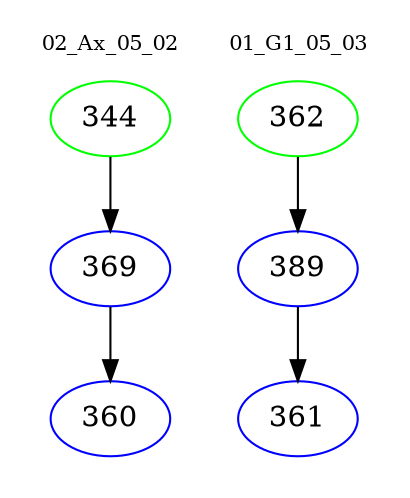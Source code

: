 digraph{
subgraph cluster_0 {
color = white
label = "02_Ax_05_02";
fontsize=10;
T0_344 [label="344", color="green"]
T0_344 -> T0_369 [color="black"]
T0_369 [label="369", color="blue"]
T0_369 -> T0_360 [color="black"]
T0_360 [label="360", color="blue"]
}
subgraph cluster_1 {
color = white
label = "01_G1_05_03";
fontsize=10;
T1_362 [label="362", color="green"]
T1_362 -> T1_389 [color="black"]
T1_389 [label="389", color="blue"]
T1_389 -> T1_361 [color="black"]
T1_361 [label="361", color="blue"]
}
}
